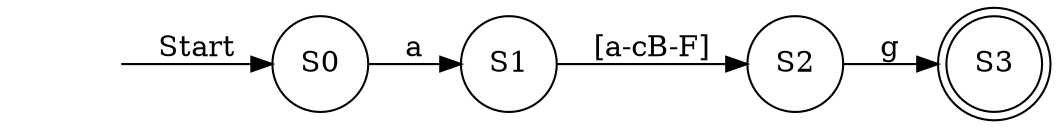 digraph DFA {
	rankdir=LR size="600, 800"
	node [shape=circle]
	"" [shape=none]
	S0 [label=S0 shape=circle]
	S1 [label=S1 shape=circle]
	S2 [label=S2 shape=circle]
	S3 [label=S3 shape=doublecircle]
	"" -> S0 [label=Start]
	S0 -> S1 [label=a]
	S1 -> S2 [label="[a-cB-F]"]
	S2 -> S3 [label=g]
}
